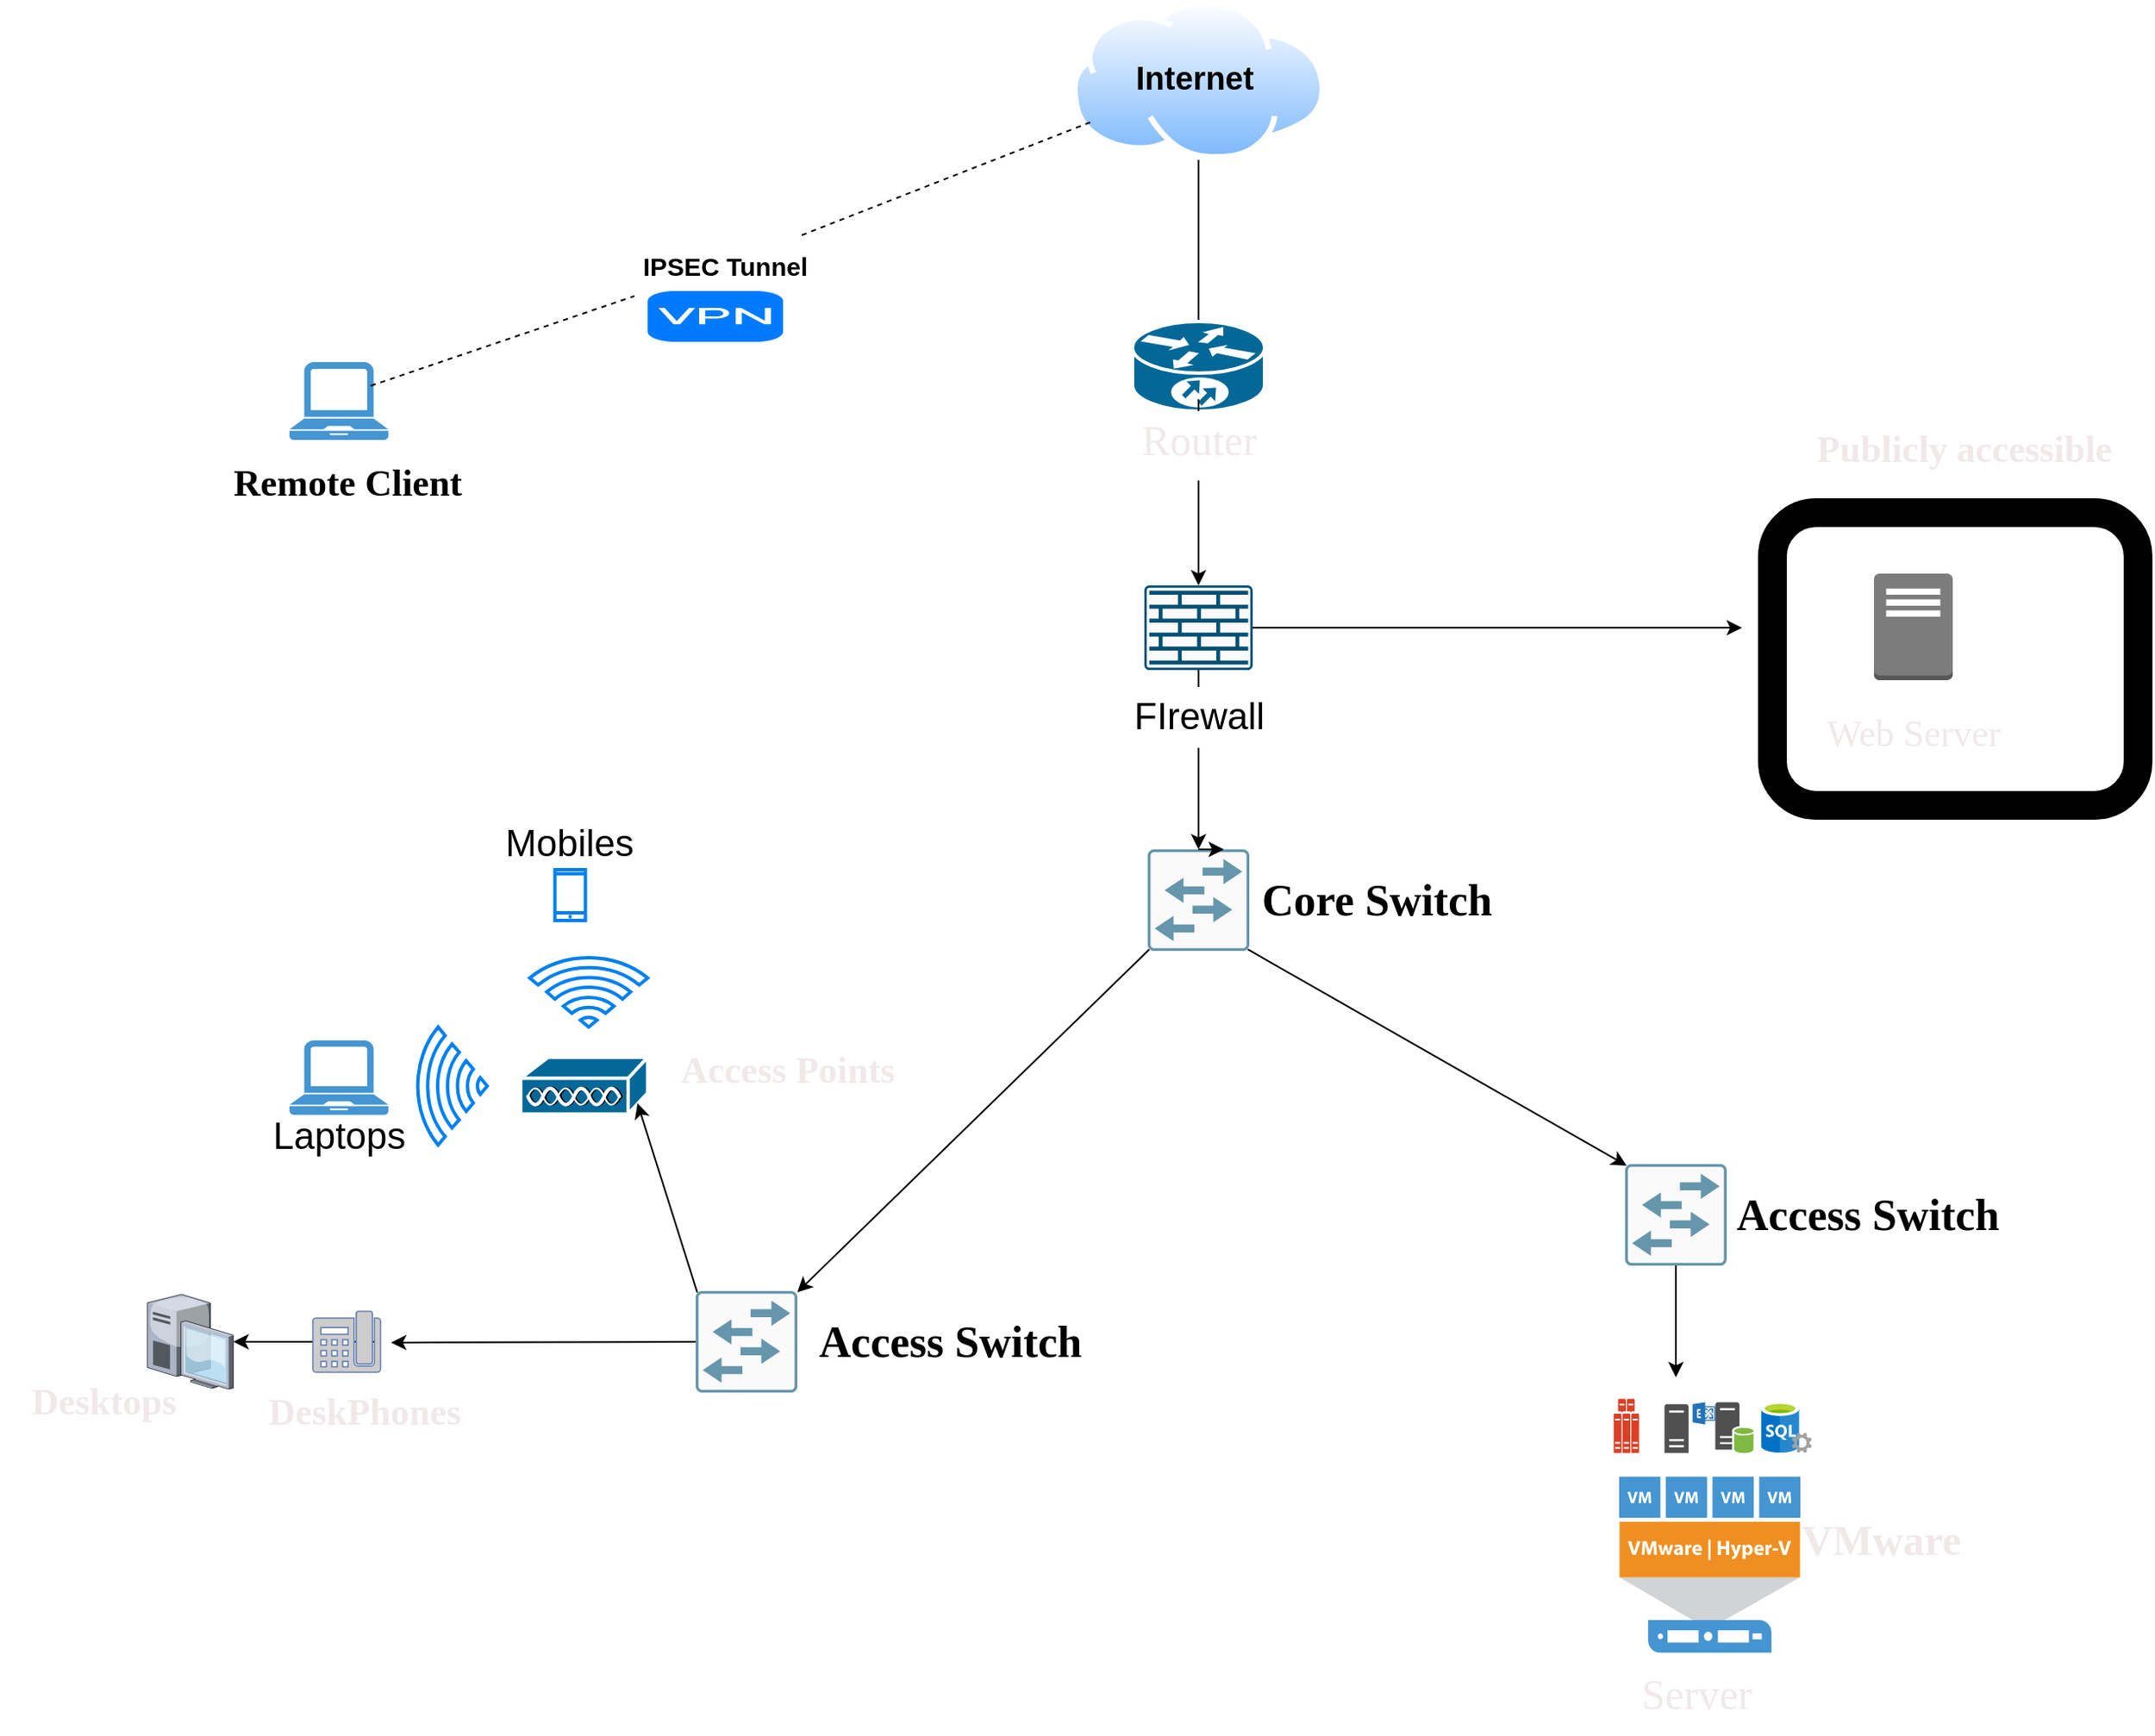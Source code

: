 <mxfile>
    <diagram id="iKpqdBi6vhiHX9eOmPMT" name="Page-1">
        <mxGraphModel dx="2017" dy="1296" grid="1" gridSize="6" guides="1" tooltips="1" connect="1" arrows="1" fold="1" page="1" pageScale="1" pageWidth="2336" pageHeight="1654" math="0" shadow="0">
            <root>
                <mxCell id="0"/>
                <mxCell id="1" parent="0"/>
                <mxCell id="51" style="edgeStyle=none;html=1;exitX=0.5;exitY=1;exitDx=0;exitDy=0;exitPerimeter=0;entryX=0.5;entryY=0;entryDx=0;entryDy=0;entryPerimeter=0;fontFamily=Garamond;fontSize=19;fontColor=#000000;rounded=1;startArrow=none;" parent="1" source="3" target="9" edge="1">
                    <mxGeometry relative="1" as="geometry"/>
                </mxCell>
                <mxCell id="55" style="edgeStyle=none;html=1;exitX=1;exitY=0.5;exitDx=0;exitDy=0;exitPerimeter=0;fontFamily=Garamond;fontSize=22;fontColor=#000000;endArrow=classic;endFill=1;rounded=1;" parent="1" source="2" edge="1">
                    <mxGeometry relative="1" as="geometry">
                        <mxPoint x="1086" y="421" as="targetPoint"/>
                    </mxGeometry>
                </mxCell>
                <mxCell id="2" value="" style="points=[[0.015,0.015,0],[0.985,0.015,0],[0.985,0.985,0],[0.015,0.985,0],[0.25,0,0],[0.5,0,0],[0.75,0,0],[1,0.25,0],[1,0.5,0],[1,0.75,0],[0.75,1,0],[0.5,1,0],[0.25,1,0],[0,0.75,0],[0,0.5,0],[0,0.25,0]];verticalLabelPosition=bottom;html=1;verticalAlign=top;aspect=fixed;align=center;pointerEvents=1;shape=mxgraph.cisco19.rect;prIcon=firewall;fillColor=#FAFAFA;strokeColor=#005073;rounded=1;" parent="1" vertex="1">
                    <mxGeometry x="733" y="396" width="64" height="50" as="geometry"/>
                </mxCell>
                <mxCell id="47" value="" style="html=1;rounded=1;" parent="1" source="4" edge="1">
                    <mxGeometry relative="1" as="geometry">
                        <mxPoint x="1047" y="864" as="targetPoint"/>
                    </mxGeometry>
                </mxCell>
                <mxCell id="4" value="" style="points=[[0.015,0.015,0],[0.985,0.015,0],[0.985,0.985,0],[0.015,0.985,0],[0.25,0,0],[0.5,0,0],[0.75,0,0],[1,0.25,0],[1,0.5,0],[1,0.75,0],[0.75,1,0],[0.5,1,0],[0.25,1,0],[0,0.75,0],[0,0.5,0],[0,0.25,0]];verticalLabelPosition=bottom;html=1;verticalAlign=top;aspect=fixed;align=center;pointerEvents=1;shape=mxgraph.cisco19.rect;prIcon=workgroup_switch;fillColor=#FAFAFA;strokeColor=#6696AB;rounded=1;" parent="1" vertex="1">
                    <mxGeometry x="1017" y="738" width="60" height="60" as="geometry"/>
                </mxCell>
                <mxCell id="8" value="" style="shape=mxgraph.cisco.misc.access_point;html=1;pointerEvents=1;dashed=0;fillColor=#036897;strokeColor=#ffffff;strokeWidth=2;verticalLabelPosition=bottom;verticalAlign=top;align=center;outlineConnect=0;rounded=1;" parent="1" vertex="1">
                    <mxGeometry x="364.6" y="674.85" width="75" height="34" as="geometry"/>
                </mxCell>
                <mxCell id="29" style="edgeStyle=none;html=1;exitX=0.015;exitY=0.985;exitDx=0;exitDy=0;exitPerimeter=0;rounded=1;" parent="1" source="9" target="23" edge="1">
                    <mxGeometry relative="1" as="geometry"/>
                </mxCell>
                <mxCell id="30" style="edgeStyle=none;html=1;exitX=0.985;exitY=0.985;exitDx=0;exitDy=0;exitPerimeter=0;entryX=0.015;entryY=0.015;entryDx=0;entryDy=0;entryPerimeter=0;rounded=1;" parent="1" source="9" target="4" edge="1">
                    <mxGeometry relative="1" as="geometry"/>
                </mxCell>
                <mxCell id="9" value="" style="points=[[0.015,0.015,0],[0.985,0.015,0],[0.985,0.985,0],[0.015,0.985,0],[0.25,0,0],[0.5,0,0],[0.75,0,0],[1,0.25,0],[1,0.5,0],[1,0.75,0],[0.75,1,0],[0.5,1,0],[0.25,1,0],[0,0.75,0],[0,0.5,0],[0,0.25,0]];verticalLabelPosition=bottom;html=1;verticalAlign=top;aspect=fixed;align=center;pointerEvents=1;shape=mxgraph.cisco19.rect;prIcon=workgroup_switch;fillColor=#FAFAFA;strokeColor=#6696AB;rounded=1;" parent="1" vertex="1">
                    <mxGeometry x="735" y="552" width="60" height="60" as="geometry"/>
                </mxCell>
                <mxCell id="11" value="" style="pointerEvents=1;shadow=0;dashed=0;html=1;strokeColor=none;fillColor=#4495D1;labelPosition=center;verticalLabelPosition=bottom;verticalAlign=top;align=center;outlineConnect=0;shape=mxgraph.veeam.laptop;rounded=1;" parent="1" vertex="1">
                    <mxGeometry x="228" y="664.85" width="58.4" height="44" as="geometry"/>
                </mxCell>
                <mxCell id="12" value="" style="html=1;verticalLabelPosition=bottom;align=center;labelBackgroundColor=#ffffff;verticalAlign=top;strokeWidth=2;strokeColor=#0080F0;shadow=0;dashed=0;shape=mxgraph.ios7.icons.smartphone;rounded=1;" parent="1" vertex="1">
                    <mxGeometry x="384.8" y="564" width="18" height="30" as="geometry"/>
                </mxCell>
                <mxCell id="33" style="edgeStyle=none;html=1;exitX=1;exitY=0.5;exitDx=0;exitDy=0;exitPerimeter=0;rounded=1;" parent="1" source="14" target="15" edge="1">
                    <mxGeometry relative="1" as="geometry"/>
                </mxCell>
                <mxCell id="14" value="" style="fontColor=#0066CC;verticalAlign=top;verticalLabelPosition=bottom;labelPosition=center;align=center;html=1;outlineConnect=0;fillColor=#CCCCCC;strokeColor=#6881B3;gradientColor=none;gradientDirection=north;strokeWidth=2;shape=mxgraph.networks.phone_2;rounded=1;" parent="1" vertex="1">
                    <mxGeometry x="241.8" y="825" width="40" height="36" as="geometry"/>
                </mxCell>
                <mxCell id="15" value="" style="verticalLabelPosition=bottom;aspect=fixed;html=1;verticalAlign=top;strokeColor=none;align=center;outlineConnect=0;shape=mxgraph.citrix.desktop;rounded=1;" parent="1" vertex="1">
                    <mxGeometry x="144" y="815" width="50.86" height="56" as="geometry"/>
                </mxCell>
                <mxCell id="16" value="" style="pointerEvents=1;shadow=0;dashed=0;html=1;strokeColor=none;fillColor=#505050;labelPosition=center;verticalLabelPosition=bottom;verticalAlign=top;outlineConnect=0;align=center;shape=mxgraph.office.servers.database_server_green;rounded=1;" parent="1" vertex="1">
                    <mxGeometry x="1070.25" y="878.7" width="23" height="30" as="geometry"/>
                </mxCell>
                <mxCell id="17" value="" style="pointerEvents=1;shadow=0;dashed=0;html=1;strokeColor=none;fillColor=#505050;labelPosition=center;verticalLabelPosition=bottom;verticalAlign=top;outlineConnect=0;align=center;shape=mxgraph.office.servers.exchange_server;rounded=1;" parent="1" vertex="1">
                    <mxGeometry x="1040.25" y="878.7" width="30" height="30" as="geometry"/>
                </mxCell>
                <mxCell id="19" value="" style="aspect=fixed;html=1;points=[];align=center;image;fontSize=12;image=img/lib/mscae/SQL_Servers.svg;rounded=1;" parent="1" vertex="1">
                    <mxGeometry x="1097.25" y="878.7" width="30" height="30" as="geometry"/>
                </mxCell>
                <mxCell id="27" value="" style="edgeStyle=none;html=1;startArrow=none;rounded=1;" parent="1" source="72" target="2" edge="1">
                    <mxGeometry relative="1" as="geometry"/>
                </mxCell>
                <mxCell id="20" value="" style="aspect=fixed;perimeter=ellipsePerimeter;html=1;align=center;shadow=0;dashed=0;spacingTop=3;image;image=img/lib/active_directory/internet_cloud.svg;rounded=1;" parent="1" vertex="1">
                    <mxGeometry x="690" y="50" width="150" height="94.5" as="geometry"/>
                </mxCell>
                <mxCell id="21" value="" style="html=1;strokeWidth=1;shadow=0;dashed=0;shape=mxgraph.ios7.misc.vpn;fillColor=#007AFF;strokeColor=none;buttonText=;strokeColor2=#222222;fontColor=#222222;fontSize=8;verticalLabelPosition=bottom;verticalAlign=top;align=center;direction=east;rounded=1;" parent="1" vertex="1">
                    <mxGeometry x="439.6" y="222" width="80" height="30" as="geometry"/>
                </mxCell>
                <mxCell id="22" value="" style="pointerEvents=1;shadow=0;dashed=0;html=1;strokeColor=none;fillColor=#4495D1;labelPosition=center;verticalLabelPosition=bottom;verticalAlign=top;align=center;outlineConnect=0;shape=mxgraph.veeam.laptop;rounded=1;" parent="1" vertex="1">
                    <mxGeometry x="228.0" y="264" width="58.4" height="46" as="geometry"/>
                </mxCell>
                <mxCell id="66" style="edgeStyle=none;html=1;exitX=0.015;exitY=0.015;exitDx=0;exitDy=0;exitPerimeter=0;entryX=0.92;entryY=0.8;entryDx=0;entryDy=0;entryPerimeter=0;fontFamily=Garamond;fontSize=22;fontColor=#f1e9e9;endArrow=classic;endFill=1;rounded=1;" parent="1" source="23" target="8" edge="1">
                    <mxGeometry relative="1" as="geometry"/>
                </mxCell>
                <mxCell id="67" style="edgeStyle=none;html=1;exitX=0;exitY=0.5;exitDx=0;exitDy=0;exitPerimeter=0;fontFamily=Garamond;fontSize=22;fontColor=#f1e9e9;endArrow=classic;endFill=1;rounded=1;" parent="1" source="23" edge="1">
                    <mxGeometry relative="1" as="geometry">
                        <mxPoint x="288" y="843.462" as="targetPoint"/>
                    </mxGeometry>
                </mxCell>
                <mxCell id="23" value="" style="points=[[0.015,0.015,0],[0.985,0.015,0],[0.985,0.985,0],[0.015,0.985,0],[0.25,0,0],[0.5,0,0],[0.75,0,0],[1,0.25,0],[1,0.5,0],[1,0.75,0],[0.75,1,0],[0.5,1,0],[0.25,1,0],[0,0.75,0],[0,0.5,0],[0,0.25,0]];verticalLabelPosition=bottom;html=1;verticalAlign=top;aspect=fixed;align=center;pointerEvents=1;shape=mxgraph.cisco19.rect;prIcon=workgroup_switch;fillColor=#FAFAFA;strokeColor=#6696AB;rounded=1;" parent="1" vertex="1">
                    <mxGeometry x="468" y="813" width="60" height="60" as="geometry"/>
                </mxCell>
                <mxCell id="25" value="" style="pointerEvents=1;shadow=0;dashed=0;html=1;strokeColor=none;fillColor=#4495D1;labelPosition=center;verticalLabelPosition=bottom;verticalAlign=top;align=center;outlineConnect=0;shape=mxgraph.veeam.hyper_v_vmware_host;rounded=1;" parent="1" vertex="1">
                    <mxGeometry x="1013.5" y="922.7" width="107" height="104" as="geometry"/>
                </mxCell>
                <mxCell id="26" value="" style="pointerEvents=1;shadow=0;dashed=0;html=1;strokeColor=none;fillColor=#505050;labelPosition=center;verticalLabelPosition=bottom;verticalAlign=top;outlineConnect=0;align=center;shape=mxgraph.office.servers.server_farm;fillColor=#DA4026;rounded=1;" parent="1" vertex="1">
                    <mxGeometry x="1010.25" y="876.7" width="15" height="32" as="geometry"/>
                </mxCell>
                <mxCell id="37" value="Core Switch" style="text;html=1;align=center;verticalAlign=middle;resizable=0;points=[];autosize=1;strokeColor=none;fillColor=none;fontStyle=1;strokeWidth=17;fontFamily=Garamond;fontSize=26;rounded=1;" parent="1" vertex="1">
                    <mxGeometry x="792" y="558" width="156" height="48" as="geometry"/>
                </mxCell>
                <mxCell id="38" value="Internet&amp;nbsp;" style="text;html=1;align=center;verticalAlign=middle;resizable=0;points=[];autosize=1;strokeColor=none;fillColor=none;fontSize=19;fontColor=#000000;fontStyle=1;rounded=1;" parent="1" vertex="1">
                    <mxGeometry x="717" y="79.25" width="96" height="36" as="geometry"/>
                </mxCell>
                <mxCell id="39" value="" style="edgeStyle=none;html=1;endArrow=none;rounded=1;" parent="1" source="20" target="40" edge="1">
                    <mxGeometry relative="1" as="geometry">
                        <mxPoint x="765" y="144.5" as="sourcePoint"/>
                        <mxPoint x="765" y="220" as="targetPoint"/>
                    </mxGeometry>
                </mxCell>
                <mxCell id="40" value="" style="shape=mxgraph.cisco.routers.10700;html=1;pointerEvents=1;dashed=0;fillColor=#036897;strokeColor=#ffffff;strokeWidth=2;verticalLabelPosition=bottom;verticalAlign=top;align=center;outlineConnect=0;rounded=1;" parent="1" vertex="1">
                    <mxGeometry x="726" y="240" width="78" height="53" as="geometry"/>
                </mxCell>
                <mxCell id="45" value="" style="html=1;verticalLabelPosition=bottom;align=center;labelBackgroundColor=#ffffff;verticalAlign=top;strokeWidth=2;strokeColor=#0080F0;shadow=0;dashed=0;shape=mxgraph.ios7.icons.wifi;pointerEvents=1;direction=north;rounded=1;" parent="1" vertex="1">
                    <mxGeometry x="303.8" y="657" width="41" height="69.7" as="geometry"/>
                </mxCell>
                <mxCell id="46" value="" style="html=1;verticalLabelPosition=bottom;align=center;labelBackgroundColor=#ffffff;verticalAlign=top;strokeWidth=2;strokeColor=#0080F0;shadow=0;dashed=0;shape=mxgraph.ios7.icons.wifi;pointerEvents=1;direction=east;rounded=1;" parent="1" vertex="1">
                    <mxGeometry x="369.9" y="616.0" width="69.7" height="41" as="geometry"/>
                </mxCell>
                <mxCell id="48" value="Remote Client" style="text;html=1;align=center;verticalAlign=middle;resizable=0;points=[];autosize=1;strokeColor=none;fillColor=none;fontStyle=1;strokeWidth=17;fontFamily=Garamond;fontSize=22;rounded=1;" parent="1" vertex="1">
                    <mxGeometry x="183.8" y="318" width="156" height="36" as="geometry"/>
                </mxCell>
                <mxCell id="50" style="edgeStyle=none;html=1;exitX=0.5;exitY=0;exitDx=0;exitDy=0;exitPerimeter=0;entryX=0.75;entryY=0;entryDx=0;entryDy=0;entryPerimeter=0;fontFamily=Garamond;fontSize=19;fontColor=#000000;rounded=1;" parent="1" source="9" target="9" edge="1">
                    <mxGeometry relative="1" as="geometry"/>
                </mxCell>
                <mxCell id="52" value="Access Switch" style="text;html=1;align=center;verticalAlign=middle;resizable=0;points=[];autosize=1;strokeColor=none;fillColor=none;fontStyle=1;strokeWidth=17;fontFamily=Garamond;fontSize=26;rounded=1;" parent="1" vertex="1">
                    <mxGeometry x="1070.25" y="744" width="180" height="48" as="geometry"/>
                </mxCell>
                <mxCell id="53" value="Access Switch" style="text;html=1;align=center;verticalAlign=middle;resizable=0;points=[];autosize=1;strokeColor=none;fillColor=none;fontStyle=1;strokeWidth=17;fontFamily=Garamond;fontSize=26;rounded=1;" parent="1" vertex="1">
                    <mxGeometry x="528" y="819" width="180" height="48" as="geometry"/>
                </mxCell>
                <mxCell id="56" value="" style="rounded=1;whiteSpace=wrap;html=1;strokeWidth=17;fontFamily=Garamond;fontSize=22;fillColor=none;" parent="1" vertex="1">
                    <mxGeometry x="1104" y="353" width="216" height="173" as="geometry"/>
                </mxCell>
                <mxCell id="59" value="" style="outlineConnect=0;dashed=0;verticalLabelPosition=bottom;verticalAlign=top;align=center;html=1;shape=mxgraph.aws3.traditional_server;fillColor=#7D7C7C;gradientColor=none;strokeWidth=17;fontFamily=Garamond;fontSize=22;fontColor=#000000;rounded=1;" parent="1" vertex="1">
                    <mxGeometry x="1164" y="389" width="46.5" height="63" as="geometry"/>
                </mxCell>
                <mxCell id="61" value="Web Server" style="text;html=1;align=center;verticalAlign=middle;resizable=0;points=[];autosize=1;strokeColor=none;fillColor=none;fontSize=22;fontFamily=Garamond;fontColor=#f1e9e9;rounded=1;" parent="1" vertex="1">
                    <mxGeometry x="1127.25" y="466" width="120" height="36" as="geometry"/>
                </mxCell>
                <mxCell id="62" value="Publicly accessible" style="text;html=1;align=center;verticalAlign=middle;resizable=0;points=[];autosize=1;strokeColor=none;fillColor=none;fontSize=22;fontFamily=Garamond;fontColor=#f1e9e9;fontStyle=1;rounded=1;" parent="1" vertex="1">
                    <mxGeometry x="1115.25" y="298" width="204" height="36" as="geometry"/>
                </mxCell>
                <mxCell id="63" value="Server&amp;nbsp;" style="text;html=1;align=center;verticalAlign=middle;resizable=0;points=[];autosize=1;strokeColor=none;fillColor=none;fontSize=25;fontFamily=Garamond;fontColor=#f1e9e9;rounded=1;" parent="1" vertex="1">
                    <mxGeometry x="1013.5" y="1026.7" width="96" height="48" as="geometry"/>
                </mxCell>
                <mxCell id="68" value="Access Points" style="text;html=1;align=center;verticalAlign=middle;resizable=0;points=[];autosize=1;strokeColor=none;fillColor=none;fontSize=22;fontFamily=Garamond;fontColor=#f1e9e9;fontStyle=1;rounded=1;" parent="1" vertex="1">
                    <mxGeometry x="444" y="664.85" width="156" height="36" as="geometry"/>
                </mxCell>
                <mxCell id="69" value="DeskPhones" style="text;html=1;align=center;verticalAlign=middle;resizable=0;points=[];autosize=1;strokeColor=none;fillColor=none;fontSize=22;fontFamily=Garamond;fontColor=#f1e9e9;fontStyle=1;rounded=1;" parent="1" vertex="1">
                    <mxGeometry x="200" y="867" width="144" height="36" as="geometry"/>
                </mxCell>
                <mxCell id="70" value="Desktops" style="text;html=1;align=center;verticalAlign=middle;resizable=0;points=[];autosize=1;strokeColor=none;fillColor=none;fontSize=22;fontFamily=Garamond;fontColor=#f1e9e9;fontStyle=1;rounded=1;" parent="1" vertex="1">
                    <mxGeometry x="57.8" y="861" width="120" height="36" as="geometry"/>
                </mxCell>
                <mxCell id="71" value="VMware" style="text;html=1;align=center;verticalAlign=middle;resizable=0;points=[];autosize=1;strokeColor=none;fillColor=none;fontSize=25;fontFamily=Garamond;fontColor=#f1e9e9;fontStyle=1;rounded=1;" parent="1" vertex="1">
                    <mxGeometry x="1108" y="936" width="120" height="48" as="geometry"/>
                </mxCell>
                <mxCell id="73" value="" style="endArrow=none;dashed=1;html=1;startArrow=none;" edge="1" parent="1" source="74" target="20">
                    <mxGeometry width="50" height="50" relative="1" as="geometry">
                        <mxPoint x="276" y="278" as="sourcePoint"/>
                        <mxPoint x="326" y="228" as="targetPoint"/>
                    </mxGeometry>
                </mxCell>
                <mxCell id="75" value="" style="endArrow=none;dashed=1;html=1;" edge="1" parent="1" target="74">
                    <mxGeometry width="50" height="50" relative="1" as="geometry">
                        <mxPoint x="276" y="278" as="sourcePoint"/>
                        <mxPoint x="700.243" y="121.087" as="targetPoint"/>
                    </mxGeometry>
                </mxCell>
                <mxCell id="74" value="IPSEC Tunnel" style="text;html=1;align=center;verticalAlign=middle;resizable=0;points=[];autosize=1;strokeColor=none;fillColor=none;fontStyle=1;rotation=0;fontSize=15;" vertex="1" parent="1">
                    <mxGeometry x="424.6" y="189" width="120" height="36" as="geometry"/>
                </mxCell>
                <mxCell id="76" value="" style="edgeStyle=none;html=1;startArrow=none;rounded=1;endArrow=none;" edge="1" parent="1" source="40" target="72">
                    <mxGeometry relative="1" as="geometry">
                        <mxPoint x="765" y="293" as="sourcePoint"/>
                        <mxPoint x="765" y="396" as="targetPoint"/>
                    </mxGeometry>
                </mxCell>
                <mxCell id="72" value="Router" style="text;html=1;align=center;verticalAlign=middle;resizable=0;points=[];autosize=1;strokeColor=none;fillColor=none;fontSize=25;fontFamily=Garamond;fontColor=#f1e9e9;rounded=1;" parent="1" vertex="1">
                    <mxGeometry x="717" y="286" width="96" height="48" as="geometry"/>
                </mxCell>
                <mxCell id="77" value="" style="edgeStyle=none;html=1;exitX=0.5;exitY=1;exitDx=0;exitDy=0;exitPerimeter=0;entryX=0.5;entryY=0;entryDx=0;entryDy=0;entryPerimeter=0;fontFamily=Garamond;fontSize=19;fontColor=#000000;rounded=1;endArrow=none;" edge="1" parent="1" source="2" target="3">
                    <mxGeometry relative="1" as="geometry">
                        <mxPoint x="765" y="446" as="sourcePoint"/>
                        <mxPoint x="765" y="552" as="targetPoint"/>
                    </mxGeometry>
                </mxCell>
                <mxCell id="3" value="FIrewall" style="text;html=1;align=center;verticalAlign=middle;resizable=0;points=[];autosize=1;strokeColor=none;fillColor=none;fontSize=22;rounded=1;" parent="1" vertex="1">
                    <mxGeometry x="711" y="456" width="108" height="36" as="geometry"/>
                </mxCell>
                <mxCell id="78" value="Laptops" style="text;html=1;align=center;verticalAlign=middle;resizable=0;points=[];autosize=1;strokeColor=none;fillColor=none;fontSize=22;" vertex="1" parent="1">
                    <mxGeometry x="206.2" y="700.85" width="102" height="42" as="geometry"/>
                </mxCell>
                <mxCell id="79" value="Mobiles" style="text;html=1;align=center;verticalAlign=middle;resizable=0;points=[];autosize=1;strokeColor=none;fillColor=none;fontSize=22;" vertex="1" parent="1">
                    <mxGeometry x="342" y="528" width="102" height="42" as="geometry"/>
                </mxCell>
            </root>
        </mxGraphModel>
    </diagram>
</mxfile>